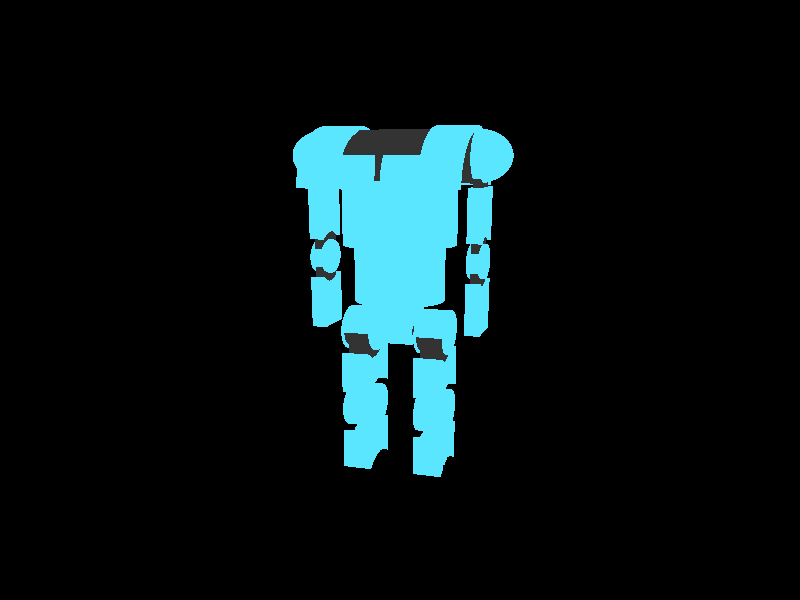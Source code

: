 #declare GreyMetal = texture { pigment { rgb <0.2,0.2,0.2> } };

camera {
	location <3,6.5,-10>
	look_at <0,4,0>
	up <0,1,0>
	right<1,0,0>
}

light_source { 
	<1,7,-8> 
	color rgb<1,1,1>
	//area_light <5, 0, 0> <0, 5, 0> 5 5
	 
}   

// ===== COLOURED OBJECTS =====
union {
	// Top torso section
	difference {
		cylinder {
			<-1,6,0>,
			<1,6,0>,
			1
		}
		
		union {
			cylinder {
				<-1.1,6,0>,
				<1.1,6,0>,
				0.9
			}
			
			box { 
				<-0.5,6,-0.85>, 
				<0.5,7,0.85>
			}
			
			box { 
				<-1.1,5,-1>, 
				<1.1,6,1>
			}
			
			box {
				<-0.05, 7, 0>
				<0.05, 5, -1>
			}
			
			difference {
			
				cylinder {
					<-0.75,6,0>,
					<-0.7,6,0>,
					1.1
				}
				
				cylinder {
					<-0.75,6,0>,
					<-0.7,6,0>,
					0.97
				}
			}
			
			difference {
					
				cylinder {
					<0.75,6,0>,
					<0.7,6,0>,
					1.1
				}
				
				cylinder {
					<0.75,6,0>,
					<0.7,6,0>,
					0.97
				}
			}
		}
	}
	
	// Right shoulder
	sphere {
		<-1,6.5,0>
		0.44
	}
	
	// Left shoulder
	sphere {
		<1,6.5,0>
		0.44
	}
	
	// Left upper arm
	difference {
		box {
			<0.95,6,0.3>
			<1.15,4.75,-0.3>
		}
		
		cylinder {
			<0.9,4.75,0>
			<1.2,4.75,0>
			0.45
		}
	}
	
	// Left elbow
	cylinder {
		<0.95,4.75,0>
		<1.15,4.75,0>
		0.3
	}
	
	// Left lower arm
	difference {
		box {
			<0.95,4.75,0.3>
			<1.15,3.5,-0.3>
		}
		
		cylinder {
			<0.9,4.75,0>
			<1.2,4.75,0>
			0.45
		}
	}
	
	// Right upper arm
	difference {
		box {
			<-0.95,6,0.3>
			<-1.15,4.75,-0.3>
		}
		
		cylinder {
			<-0.9,4.75,0>
			<-1.2,4.75,0>
			0.45
		}
	}
	
	// Right elbow
	cylinder {
		<-0.95,4.75,0>
		<-1.15,4.75,0>
		0.3
	}
	
	// Right lower arm
	difference {
		box {
			<-0.95,4.75,0.3>
			<-1.15,3.5,-0.3>
		}
		
		cylinder {
			<-0.9,4.75,0>
			<-1.2,4.75,0>
			0.45
		}
	}
	
	// Middle torso section 
	difference
	{
		cylinder {
			<0,6.1,0>,
			<0,5,0>,
			0.75
		}
		
		difference {
			union {
				box {
					<-0.5, 6.2, 1>
					<-0.55, 4.9, -1>
				}
				
				box {
					<0.5, 6.2, 1>
					<0.55, 4.9, -1>
				}
			}
			
			cylinder {
				<0, 6.2, 0>
				<0, 4.9, 0>
				0.7
			}
		}
	}
	
	// Middle torso plate
	intersection {
		cylinder {
			<0, 6.1, 0>
			<0, 5, 0>
			0.85
		}
		
		box {
			<0.4, 5.9, 1>
			<-0.4, 5.2, -1>
		}
	}
	
	// Lower torso section				 
	cylinder {
		<0,5,0>,
		<0,4,0>,
		0.6
	}
	
	// Undercarriage
	cylinder {
		<-0.2,3.7,0>,
		<0.2,3.7,0>,
		0.5
	}
	
	#declare leg =
	union {	
		// Upper leg cylinder
		difference {
			cylinder {
				<0.7,3.45,0>,
				<0.3,3.45,0>,
				0.4
			}
			
			box {
				<0.68,3.45,0.4>
				<0.32,3,-0.4>
			}
		}
		
		cylinder {
			<0.68,3.45,0>
			<0.32,3.45,0>
			0.34
			texture { GreyMetal }
		}
		
		// Leg section
		#local section =
		difference {
			box {
				<0.7,3.45,0.4>
				<0.3,1.95,-0.4>
			}
			
			cylinder {
				<0.71,3.45,0>
				<0.29,3.45,0>
				0.55
			}
			
			cylinder {
				<0.71,1.95,0>
				<0.29,1.95,0>
				0.55
			}
			
			#local strip =
			box {
				<0.71,3.5,-0.3>
				<0.66,1.4,-0.2>
			}
			
			object { strip }
			object { 
				strip
				translate <0,0,0.25>
			}
			object { 
				strip
				translate <0,0,0.5>
			}
		}
		
		// Upper leg section
		object { section }
		
		// Knee
		cylinder {
			<0.7,1.95,0>
			<0.3,1.95,0>
			0.4
		}
		
		// Lower leg section
		object {
			section
			translate <0,-1.5,0>
		}
		
		// Upper leg struts
		box {
			<0.63,3.45,0.3>
			<0.53,2.5,-0.3>
			texture { GreyMetal }
		}
		
		box {
			<0.47,3.45,0.3>
			<0.37,2.5,-0.3>
			texture { GreyMetal }
		}
	}
	
	object { leg }
	
	object {
	    leg
		scale <-1,0,0>
	}

	texture {
		pigment { color rgb<90/255,230/255,1> }
		finish { specular 1 roughness 0.007 }
	}
}

// ===== GREY OBJECTS =====

union {
	
	// Upper torso shaft
	cylinder {
		<-1,6.5,0>,
		<1,6.5,0>,
		0.44
	} 
	
	// Left upper arm connector
	box {
		<1,4,0.25>
		<1.1,6.5,-0.25>
	}
	
	// Right upper arm connector
	box {
		<-1,4,0.25>
		<-1.1,6.5,-0.25>
	}
	
	// Leg shaft
	cylinder {
		<-0.5,3.45,0>,
		<0.5,3.45,0>,
		0.1
	}
	
	texture {
		pigment { color rgb<0.2,0.2,0.2> }
	}
}